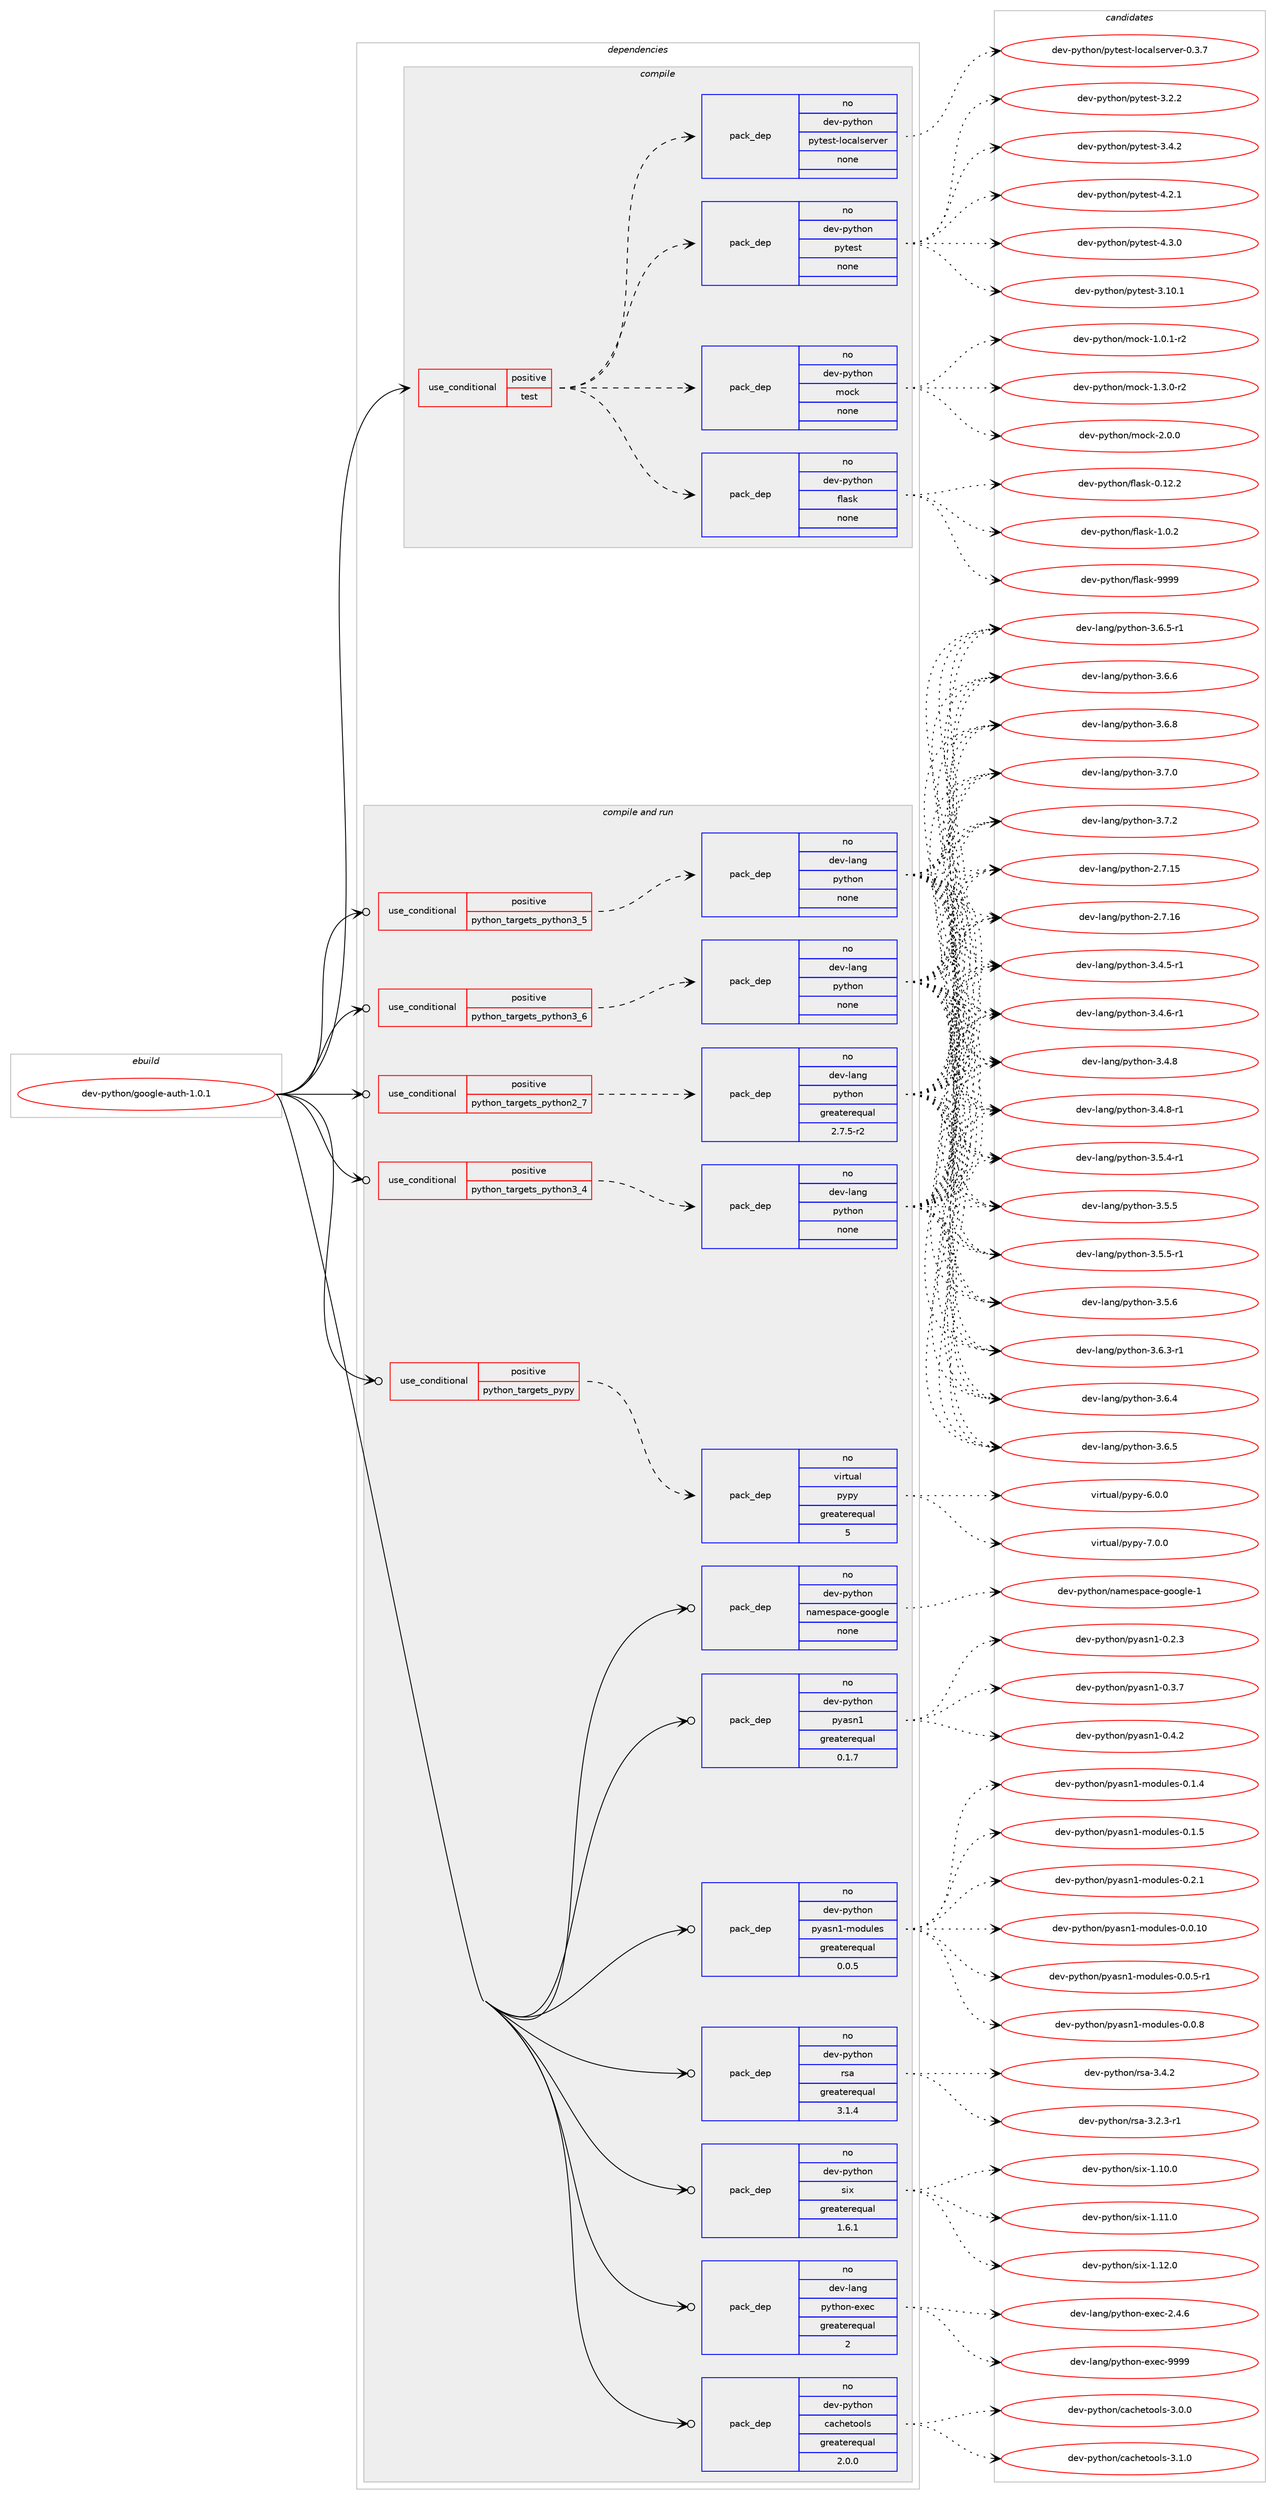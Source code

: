 digraph prolog {

# *************
# Graph options
# *************

newrank=true;
concentrate=true;
compound=true;
graph [rankdir=LR,fontname=Helvetica,fontsize=10,ranksep=1.5];#, ranksep=2.5, nodesep=0.2];
edge  [arrowhead=vee];
node  [fontname=Helvetica,fontsize=10];

# **********
# The ebuild
# **********

subgraph cluster_leftcol {
color=gray;
rank=same;
label=<<i>ebuild</i>>;
id [label="dev-python/google-auth-1.0.1", color=red, width=4, href="../dev-python/google-auth-1.0.1.svg"];
}

# ****************
# The dependencies
# ****************

subgraph cluster_midcol {
color=gray;
label=<<i>dependencies</i>>;
subgraph cluster_compile {
fillcolor="#eeeeee";
style=filled;
label=<<i>compile</i>>;
subgraph cond375078 {
dependency1411713 [label=<<TABLE BORDER="0" CELLBORDER="1" CELLSPACING="0" CELLPADDING="4"><TR><TD ROWSPAN="3" CELLPADDING="10">use_conditional</TD></TR><TR><TD>positive</TD></TR><TR><TD>test</TD></TR></TABLE>>, shape=none, color=red];
subgraph pack1013369 {
dependency1411714 [label=<<TABLE BORDER="0" CELLBORDER="1" CELLSPACING="0" CELLPADDING="4" WIDTH="220"><TR><TD ROWSPAN="6" CELLPADDING="30">pack_dep</TD></TR><TR><TD WIDTH="110">no</TD></TR><TR><TD>dev-python</TD></TR><TR><TD>flask</TD></TR><TR><TD>none</TD></TR><TR><TD></TD></TR></TABLE>>, shape=none, color=blue];
}
dependency1411713:e -> dependency1411714:w [weight=20,style="dashed",arrowhead="vee"];
subgraph pack1013370 {
dependency1411715 [label=<<TABLE BORDER="0" CELLBORDER="1" CELLSPACING="0" CELLPADDING="4" WIDTH="220"><TR><TD ROWSPAN="6" CELLPADDING="30">pack_dep</TD></TR><TR><TD WIDTH="110">no</TD></TR><TR><TD>dev-python</TD></TR><TR><TD>mock</TD></TR><TR><TD>none</TD></TR><TR><TD></TD></TR></TABLE>>, shape=none, color=blue];
}
dependency1411713:e -> dependency1411715:w [weight=20,style="dashed",arrowhead="vee"];
subgraph pack1013371 {
dependency1411716 [label=<<TABLE BORDER="0" CELLBORDER="1" CELLSPACING="0" CELLPADDING="4" WIDTH="220"><TR><TD ROWSPAN="6" CELLPADDING="30">pack_dep</TD></TR><TR><TD WIDTH="110">no</TD></TR><TR><TD>dev-python</TD></TR><TR><TD>pytest</TD></TR><TR><TD>none</TD></TR><TR><TD></TD></TR></TABLE>>, shape=none, color=blue];
}
dependency1411713:e -> dependency1411716:w [weight=20,style="dashed",arrowhead="vee"];
subgraph pack1013372 {
dependency1411717 [label=<<TABLE BORDER="0" CELLBORDER="1" CELLSPACING="0" CELLPADDING="4" WIDTH="220"><TR><TD ROWSPAN="6" CELLPADDING="30">pack_dep</TD></TR><TR><TD WIDTH="110">no</TD></TR><TR><TD>dev-python</TD></TR><TR><TD>pytest-localserver</TD></TR><TR><TD>none</TD></TR><TR><TD></TD></TR></TABLE>>, shape=none, color=blue];
}
dependency1411713:e -> dependency1411717:w [weight=20,style="dashed",arrowhead="vee"];
}
id:e -> dependency1411713:w [weight=20,style="solid",arrowhead="vee"];
}
subgraph cluster_compileandrun {
fillcolor="#eeeeee";
style=filled;
label=<<i>compile and run</i>>;
subgraph cond375079 {
dependency1411718 [label=<<TABLE BORDER="0" CELLBORDER="1" CELLSPACING="0" CELLPADDING="4"><TR><TD ROWSPAN="3" CELLPADDING="10">use_conditional</TD></TR><TR><TD>positive</TD></TR><TR><TD>python_targets_pypy</TD></TR></TABLE>>, shape=none, color=red];
subgraph pack1013373 {
dependency1411719 [label=<<TABLE BORDER="0" CELLBORDER="1" CELLSPACING="0" CELLPADDING="4" WIDTH="220"><TR><TD ROWSPAN="6" CELLPADDING="30">pack_dep</TD></TR><TR><TD WIDTH="110">no</TD></TR><TR><TD>virtual</TD></TR><TR><TD>pypy</TD></TR><TR><TD>greaterequal</TD></TR><TR><TD>5</TD></TR></TABLE>>, shape=none, color=blue];
}
dependency1411718:e -> dependency1411719:w [weight=20,style="dashed",arrowhead="vee"];
}
id:e -> dependency1411718:w [weight=20,style="solid",arrowhead="odotvee"];
subgraph cond375080 {
dependency1411720 [label=<<TABLE BORDER="0" CELLBORDER="1" CELLSPACING="0" CELLPADDING="4"><TR><TD ROWSPAN="3" CELLPADDING="10">use_conditional</TD></TR><TR><TD>positive</TD></TR><TR><TD>python_targets_python2_7</TD></TR></TABLE>>, shape=none, color=red];
subgraph pack1013374 {
dependency1411721 [label=<<TABLE BORDER="0" CELLBORDER="1" CELLSPACING="0" CELLPADDING="4" WIDTH="220"><TR><TD ROWSPAN="6" CELLPADDING="30">pack_dep</TD></TR><TR><TD WIDTH="110">no</TD></TR><TR><TD>dev-lang</TD></TR><TR><TD>python</TD></TR><TR><TD>greaterequal</TD></TR><TR><TD>2.7.5-r2</TD></TR></TABLE>>, shape=none, color=blue];
}
dependency1411720:e -> dependency1411721:w [weight=20,style="dashed",arrowhead="vee"];
}
id:e -> dependency1411720:w [weight=20,style="solid",arrowhead="odotvee"];
subgraph cond375081 {
dependency1411722 [label=<<TABLE BORDER="0" CELLBORDER="1" CELLSPACING="0" CELLPADDING="4"><TR><TD ROWSPAN="3" CELLPADDING="10">use_conditional</TD></TR><TR><TD>positive</TD></TR><TR><TD>python_targets_python3_4</TD></TR></TABLE>>, shape=none, color=red];
subgraph pack1013375 {
dependency1411723 [label=<<TABLE BORDER="0" CELLBORDER="1" CELLSPACING="0" CELLPADDING="4" WIDTH="220"><TR><TD ROWSPAN="6" CELLPADDING="30">pack_dep</TD></TR><TR><TD WIDTH="110">no</TD></TR><TR><TD>dev-lang</TD></TR><TR><TD>python</TD></TR><TR><TD>none</TD></TR><TR><TD></TD></TR></TABLE>>, shape=none, color=blue];
}
dependency1411722:e -> dependency1411723:w [weight=20,style="dashed",arrowhead="vee"];
}
id:e -> dependency1411722:w [weight=20,style="solid",arrowhead="odotvee"];
subgraph cond375082 {
dependency1411724 [label=<<TABLE BORDER="0" CELLBORDER="1" CELLSPACING="0" CELLPADDING="4"><TR><TD ROWSPAN="3" CELLPADDING="10">use_conditional</TD></TR><TR><TD>positive</TD></TR><TR><TD>python_targets_python3_5</TD></TR></TABLE>>, shape=none, color=red];
subgraph pack1013376 {
dependency1411725 [label=<<TABLE BORDER="0" CELLBORDER="1" CELLSPACING="0" CELLPADDING="4" WIDTH="220"><TR><TD ROWSPAN="6" CELLPADDING="30">pack_dep</TD></TR><TR><TD WIDTH="110">no</TD></TR><TR><TD>dev-lang</TD></TR><TR><TD>python</TD></TR><TR><TD>none</TD></TR><TR><TD></TD></TR></TABLE>>, shape=none, color=blue];
}
dependency1411724:e -> dependency1411725:w [weight=20,style="dashed",arrowhead="vee"];
}
id:e -> dependency1411724:w [weight=20,style="solid",arrowhead="odotvee"];
subgraph cond375083 {
dependency1411726 [label=<<TABLE BORDER="0" CELLBORDER="1" CELLSPACING="0" CELLPADDING="4"><TR><TD ROWSPAN="3" CELLPADDING="10">use_conditional</TD></TR><TR><TD>positive</TD></TR><TR><TD>python_targets_python3_6</TD></TR></TABLE>>, shape=none, color=red];
subgraph pack1013377 {
dependency1411727 [label=<<TABLE BORDER="0" CELLBORDER="1" CELLSPACING="0" CELLPADDING="4" WIDTH="220"><TR><TD ROWSPAN="6" CELLPADDING="30">pack_dep</TD></TR><TR><TD WIDTH="110">no</TD></TR><TR><TD>dev-lang</TD></TR><TR><TD>python</TD></TR><TR><TD>none</TD></TR><TR><TD></TD></TR></TABLE>>, shape=none, color=blue];
}
dependency1411726:e -> dependency1411727:w [weight=20,style="dashed",arrowhead="vee"];
}
id:e -> dependency1411726:w [weight=20,style="solid",arrowhead="odotvee"];
subgraph pack1013378 {
dependency1411728 [label=<<TABLE BORDER="0" CELLBORDER="1" CELLSPACING="0" CELLPADDING="4" WIDTH="220"><TR><TD ROWSPAN="6" CELLPADDING="30">pack_dep</TD></TR><TR><TD WIDTH="110">no</TD></TR><TR><TD>dev-lang</TD></TR><TR><TD>python-exec</TD></TR><TR><TD>greaterequal</TD></TR><TR><TD>2</TD></TR></TABLE>>, shape=none, color=blue];
}
id:e -> dependency1411728:w [weight=20,style="solid",arrowhead="odotvee"];
subgraph pack1013379 {
dependency1411729 [label=<<TABLE BORDER="0" CELLBORDER="1" CELLSPACING="0" CELLPADDING="4" WIDTH="220"><TR><TD ROWSPAN="6" CELLPADDING="30">pack_dep</TD></TR><TR><TD WIDTH="110">no</TD></TR><TR><TD>dev-python</TD></TR><TR><TD>cachetools</TD></TR><TR><TD>greaterequal</TD></TR><TR><TD>2.0.0</TD></TR></TABLE>>, shape=none, color=blue];
}
id:e -> dependency1411729:w [weight=20,style="solid",arrowhead="odotvee"];
subgraph pack1013380 {
dependency1411730 [label=<<TABLE BORDER="0" CELLBORDER="1" CELLSPACING="0" CELLPADDING="4" WIDTH="220"><TR><TD ROWSPAN="6" CELLPADDING="30">pack_dep</TD></TR><TR><TD WIDTH="110">no</TD></TR><TR><TD>dev-python</TD></TR><TR><TD>namespace-google</TD></TR><TR><TD>none</TD></TR><TR><TD></TD></TR></TABLE>>, shape=none, color=blue];
}
id:e -> dependency1411730:w [weight=20,style="solid",arrowhead="odotvee"];
subgraph pack1013381 {
dependency1411731 [label=<<TABLE BORDER="0" CELLBORDER="1" CELLSPACING="0" CELLPADDING="4" WIDTH="220"><TR><TD ROWSPAN="6" CELLPADDING="30">pack_dep</TD></TR><TR><TD WIDTH="110">no</TD></TR><TR><TD>dev-python</TD></TR><TR><TD>pyasn1</TD></TR><TR><TD>greaterequal</TD></TR><TR><TD>0.1.7</TD></TR></TABLE>>, shape=none, color=blue];
}
id:e -> dependency1411731:w [weight=20,style="solid",arrowhead="odotvee"];
subgraph pack1013382 {
dependency1411732 [label=<<TABLE BORDER="0" CELLBORDER="1" CELLSPACING="0" CELLPADDING="4" WIDTH="220"><TR><TD ROWSPAN="6" CELLPADDING="30">pack_dep</TD></TR><TR><TD WIDTH="110">no</TD></TR><TR><TD>dev-python</TD></TR><TR><TD>pyasn1-modules</TD></TR><TR><TD>greaterequal</TD></TR><TR><TD>0.0.5</TD></TR></TABLE>>, shape=none, color=blue];
}
id:e -> dependency1411732:w [weight=20,style="solid",arrowhead="odotvee"];
subgraph pack1013383 {
dependency1411733 [label=<<TABLE BORDER="0" CELLBORDER="1" CELLSPACING="0" CELLPADDING="4" WIDTH="220"><TR><TD ROWSPAN="6" CELLPADDING="30">pack_dep</TD></TR><TR><TD WIDTH="110">no</TD></TR><TR><TD>dev-python</TD></TR><TR><TD>rsa</TD></TR><TR><TD>greaterequal</TD></TR><TR><TD>3.1.4</TD></TR></TABLE>>, shape=none, color=blue];
}
id:e -> dependency1411733:w [weight=20,style="solid",arrowhead="odotvee"];
subgraph pack1013384 {
dependency1411734 [label=<<TABLE BORDER="0" CELLBORDER="1" CELLSPACING="0" CELLPADDING="4" WIDTH="220"><TR><TD ROWSPAN="6" CELLPADDING="30">pack_dep</TD></TR><TR><TD WIDTH="110">no</TD></TR><TR><TD>dev-python</TD></TR><TR><TD>six</TD></TR><TR><TD>greaterequal</TD></TR><TR><TD>1.6.1</TD></TR></TABLE>>, shape=none, color=blue];
}
id:e -> dependency1411734:w [weight=20,style="solid",arrowhead="odotvee"];
}
subgraph cluster_run {
fillcolor="#eeeeee";
style=filled;
label=<<i>run</i>>;
}
}

# **************
# The candidates
# **************

subgraph cluster_choices {
rank=same;
color=gray;
label=<<i>candidates</i>>;

subgraph choice1013369 {
color=black;
nodesep=1;
choice10010111845112121116104111110471021089711510745484649504650 [label="dev-python/flask-0.12.2", color=red, width=4,href="../dev-python/flask-0.12.2.svg"];
choice100101118451121211161041111104710210897115107454946484650 [label="dev-python/flask-1.0.2", color=red, width=4,href="../dev-python/flask-1.0.2.svg"];
choice1001011184511212111610411111047102108971151074557575757 [label="dev-python/flask-9999", color=red, width=4,href="../dev-python/flask-9999.svg"];
dependency1411714:e -> choice10010111845112121116104111110471021089711510745484649504650:w [style=dotted,weight="100"];
dependency1411714:e -> choice100101118451121211161041111104710210897115107454946484650:w [style=dotted,weight="100"];
dependency1411714:e -> choice1001011184511212111610411111047102108971151074557575757:w [style=dotted,weight="100"];
}
subgraph choice1013370 {
color=black;
nodesep=1;
choice1001011184511212111610411111047109111991074549464846494511450 [label="dev-python/mock-1.0.1-r2", color=red, width=4,href="../dev-python/mock-1.0.1-r2.svg"];
choice1001011184511212111610411111047109111991074549465146484511450 [label="dev-python/mock-1.3.0-r2", color=red, width=4,href="../dev-python/mock-1.3.0-r2.svg"];
choice100101118451121211161041111104710911199107455046484648 [label="dev-python/mock-2.0.0", color=red, width=4,href="../dev-python/mock-2.0.0.svg"];
dependency1411715:e -> choice1001011184511212111610411111047109111991074549464846494511450:w [style=dotted,weight="100"];
dependency1411715:e -> choice1001011184511212111610411111047109111991074549465146484511450:w [style=dotted,weight="100"];
dependency1411715:e -> choice100101118451121211161041111104710911199107455046484648:w [style=dotted,weight="100"];
}
subgraph choice1013371 {
color=black;
nodesep=1;
choice100101118451121211161041111104711212111610111511645514649484649 [label="dev-python/pytest-3.10.1", color=red, width=4,href="../dev-python/pytest-3.10.1.svg"];
choice1001011184511212111610411111047112121116101115116455146504650 [label="dev-python/pytest-3.2.2", color=red, width=4,href="../dev-python/pytest-3.2.2.svg"];
choice1001011184511212111610411111047112121116101115116455146524650 [label="dev-python/pytest-3.4.2", color=red, width=4,href="../dev-python/pytest-3.4.2.svg"];
choice1001011184511212111610411111047112121116101115116455246504649 [label="dev-python/pytest-4.2.1", color=red, width=4,href="../dev-python/pytest-4.2.1.svg"];
choice1001011184511212111610411111047112121116101115116455246514648 [label="dev-python/pytest-4.3.0", color=red, width=4,href="../dev-python/pytest-4.3.0.svg"];
dependency1411716:e -> choice100101118451121211161041111104711212111610111511645514649484649:w [style=dotted,weight="100"];
dependency1411716:e -> choice1001011184511212111610411111047112121116101115116455146504650:w [style=dotted,weight="100"];
dependency1411716:e -> choice1001011184511212111610411111047112121116101115116455146524650:w [style=dotted,weight="100"];
dependency1411716:e -> choice1001011184511212111610411111047112121116101115116455246504649:w [style=dotted,weight="100"];
dependency1411716:e -> choice1001011184511212111610411111047112121116101115116455246514648:w [style=dotted,weight="100"];
}
subgraph choice1013372 {
color=black;
nodesep=1;
choice1001011184511212111610411111047112121116101115116451081119997108115101114118101114454846514655 [label="dev-python/pytest-localserver-0.3.7", color=red, width=4,href="../dev-python/pytest-localserver-0.3.7.svg"];
dependency1411717:e -> choice1001011184511212111610411111047112121116101115116451081119997108115101114118101114454846514655:w [style=dotted,weight="100"];
}
subgraph choice1013373 {
color=black;
nodesep=1;
choice1181051141161179710847112121112121455446484648 [label="virtual/pypy-6.0.0", color=red, width=4,href="../virtual/pypy-6.0.0.svg"];
choice1181051141161179710847112121112121455546484648 [label="virtual/pypy-7.0.0", color=red, width=4,href="../virtual/pypy-7.0.0.svg"];
dependency1411719:e -> choice1181051141161179710847112121112121455446484648:w [style=dotted,weight="100"];
dependency1411719:e -> choice1181051141161179710847112121112121455546484648:w [style=dotted,weight="100"];
}
subgraph choice1013374 {
color=black;
nodesep=1;
choice10010111845108971101034711212111610411111045504655464953 [label="dev-lang/python-2.7.15", color=red, width=4,href="../dev-lang/python-2.7.15.svg"];
choice10010111845108971101034711212111610411111045504655464954 [label="dev-lang/python-2.7.16", color=red, width=4,href="../dev-lang/python-2.7.16.svg"];
choice1001011184510897110103471121211161041111104551465246534511449 [label="dev-lang/python-3.4.5-r1", color=red, width=4,href="../dev-lang/python-3.4.5-r1.svg"];
choice1001011184510897110103471121211161041111104551465246544511449 [label="dev-lang/python-3.4.6-r1", color=red, width=4,href="../dev-lang/python-3.4.6-r1.svg"];
choice100101118451089711010347112121116104111110455146524656 [label="dev-lang/python-3.4.8", color=red, width=4,href="../dev-lang/python-3.4.8.svg"];
choice1001011184510897110103471121211161041111104551465246564511449 [label="dev-lang/python-3.4.8-r1", color=red, width=4,href="../dev-lang/python-3.4.8-r1.svg"];
choice1001011184510897110103471121211161041111104551465346524511449 [label="dev-lang/python-3.5.4-r1", color=red, width=4,href="../dev-lang/python-3.5.4-r1.svg"];
choice100101118451089711010347112121116104111110455146534653 [label="dev-lang/python-3.5.5", color=red, width=4,href="../dev-lang/python-3.5.5.svg"];
choice1001011184510897110103471121211161041111104551465346534511449 [label="dev-lang/python-3.5.5-r1", color=red, width=4,href="../dev-lang/python-3.5.5-r1.svg"];
choice100101118451089711010347112121116104111110455146534654 [label="dev-lang/python-3.5.6", color=red, width=4,href="../dev-lang/python-3.5.6.svg"];
choice1001011184510897110103471121211161041111104551465446514511449 [label="dev-lang/python-3.6.3-r1", color=red, width=4,href="../dev-lang/python-3.6.3-r1.svg"];
choice100101118451089711010347112121116104111110455146544652 [label="dev-lang/python-3.6.4", color=red, width=4,href="../dev-lang/python-3.6.4.svg"];
choice100101118451089711010347112121116104111110455146544653 [label="dev-lang/python-3.6.5", color=red, width=4,href="../dev-lang/python-3.6.5.svg"];
choice1001011184510897110103471121211161041111104551465446534511449 [label="dev-lang/python-3.6.5-r1", color=red, width=4,href="../dev-lang/python-3.6.5-r1.svg"];
choice100101118451089711010347112121116104111110455146544654 [label="dev-lang/python-3.6.6", color=red, width=4,href="../dev-lang/python-3.6.6.svg"];
choice100101118451089711010347112121116104111110455146544656 [label="dev-lang/python-3.6.8", color=red, width=4,href="../dev-lang/python-3.6.8.svg"];
choice100101118451089711010347112121116104111110455146554648 [label="dev-lang/python-3.7.0", color=red, width=4,href="../dev-lang/python-3.7.0.svg"];
choice100101118451089711010347112121116104111110455146554650 [label="dev-lang/python-3.7.2", color=red, width=4,href="../dev-lang/python-3.7.2.svg"];
dependency1411721:e -> choice10010111845108971101034711212111610411111045504655464953:w [style=dotted,weight="100"];
dependency1411721:e -> choice10010111845108971101034711212111610411111045504655464954:w [style=dotted,weight="100"];
dependency1411721:e -> choice1001011184510897110103471121211161041111104551465246534511449:w [style=dotted,weight="100"];
dependency1411721:e -> choice1001011184510897110103471121211161041111104551465246544511449:w [style=dotted,weight="100"];
dependency1411721:e -> choice100101118451089711010347112121116104111110455146524656:w [style=dotted,weight="100"];
dependency1411721:e -> choice1001011184510897110103471121211161041111104551465246564511449:w [style=dotted,weight="100"];
dependency1411721:e -> choice1001011184510897110103471121211161041111104551465346524511449:w [style=dotted,weight="100"];
dependency1411721:e -> choice100101118451089711010347112121116104111110455146534653:w [style=dotted,weight="100"];
dependency1411721:e -> choice1001011184510897110103471121211161041111104551465346534511449:w [style=dotted,weight="100"];
dependency1411721:e -> choice100101118451089711010347112121116104111110455146534654:w [style=dotted,weight="100"];
dependency1411721:e -> choice1001011184510897110103471121211161041111104551465446514511449:w [style=dotted,weight="100"];
dependency1411721:e -> choice100101118451089711010347112121116104111110455146544652:w [style=dotted,weight="100"];
dependency1411721:e -> choice100101118451089711010347112121116104111110455146544653:w [style=dotted,weight="100"];
dependency1411721:e -> choice1001011184510897110103471121211161041111104551465446534511449:w [style=dotted,weight="100"];
dependency1411721:e -> choice100101118451089711010347112121116104111110455146544654:w [style=dotted,weight="100"];
dependency1411721:e -> choice100101118451089711010347112121116104111110455146544656:w [style=dotted,weight="100"];
dependency1411721:e -> choice100101118451089711010347112121116104111110455146554648:w [style=dotted,weight="100"];
dependency1411721:e -> choice100101118451089711010347112121116104111110455146554650:w [style=dotted,weight="100"];
}
subgraph choice1013375 {
color=black;
nodesep=1;
choice10010111845108971101034711212111610411111045504655464953 [label="dev-lang/python-2.7.15", color=red, width=4,href="../dev-lang/python-2.7.15.svg"];
choice10010111845108971101034711212111610411111045504655464954 [label="dev-lang/python-2.7.16", color=red, width=4,href="../dev-lang/python-2.7.16.svg"];
choice1001011184510897110103471121211161041111104551465246534511449 [label="dev-lang/python-3.4.5-r1", color=red, width=4,href="../dev-lang/python-3.4.5-r1.svg"];
choice1001011184510897110103471121211161041111104551465246544511449 [label="dev-lang/python-3.4.6-r1", color=red, width=4,href="../dev-lang/python-3.4.6-r1.svg"];
choice100101118451089711010347112121116104111110455146524656 [label="dev-lang/python-3.4.8", color=red, width=4,href="../dev-lang/python-3.4.8.svg"];
choice1001011184510897110103471121211161041111104551465246564511449 [label="dev-lang/python-3.4.8-r1", color=red, width=4,href="../dev-lang/python-3.4.8-r1.svg"];
choice1001011184510897110103471121211161041111104551465346524511449 [label="dev-lang/python-3.5.4-r1", color=red, width=4,href="../dev-lang/python-3.5.4-r1.svg"];
choice100101118451089711010347112121116104111110455146534653 [label="dev-lang/python-3.5.5", color=red, width=4,href="../dev-lang/python-3.5.5.svg"];
choice1001011184510897110103471121211161041111104551465346534511449 [label="dev-lang/python-3.5.5-r1", color=red, width=4,href="../dev-lang/python-3.5.5-r1.svg"];
choice100101118451089711010347112121116104111110455146534654 [label="dev-lang/python-3.5.6", color=red, width=4,href="../dev-lang/python-3.5.6.svg"];
choice1001011184510897110103471121211161041111104551465446514511449 [label="dev-lang/python-3.6.3-r1", color=red, width=4,href="../dev-lang/python-3.6.3-r1.svg"];
choice100101118451089711010347112121116104111110455146544652 [label="dev-lang/python-3.6.4", color=red, width=4,href="../dev-lang/python-3.6.4.svg"];
choice100101118451089711010347112121116104111110455146544653 [label="dev-lang/python-3.6.5", color=red, width=4,href="../dev-lang/python-3.6.5.svg"];
choice1001011184510897110103471121211161041111104551465446534511449 [label="dev-lang/python-3.6.5-r1", color=red, width=4,href="../dev-lang/python-3.6.5-r1.svg"];
choice100101118451089711010347112121116104111110455146544654 [label="dev-lang/python-3.6.6", color=red, width=4,href="../dev-lang/python-3.6.6.svg"];
choice100101118451089711010347112121116104111110455146544656 [label="dev-lang/python-3.6.8", color=red, width=4,href="../dev-lang/python-3.6.8.svg"];
choice100101118451089711010347112121116104111110455146554648 [label="dev-lang/python-3.7.0", color=red, width=4,href="../dev-lang/python-3.7.0.svg"];
choice100101118451089711010347112121116104111110455146554650 [label="dev-lang/python-3.7.2", color=red, width=4,href="../dev-lang/python-3.7.2.svg"];
dependency1411723:e -> choice10010111845108971101034711212111610411111045504655464953:w [style=dotted,weight="100"];
dependency1411723:e -> choice10010111845108971101034711212111610411111045504655464954:w [style=dotted,weight="100"];
dependency1411723:e -> choice1001011184510897110103471121211161041111104551465246534511449:w [style=dotted,weight="100"];
dependency1411723:e -> choice1001011184510897110103471121211161041111104551465246544511449:w [style=dotted,weight="100"];
dependency1411723:e -> choice100101118451089711010347112121116104111110455146524656:w [style=dotted,weight="100"];
dependency1411723:e -> choice1001011184510897110103471121211161041111104551465246564511449:w [style=dotted,weight="100"];
dependency1411723:e -> choice1001011184510897110103471121211161041111104551465346524511449:w [style=dotted,weight="100"];
dependency1411723:e -> choice100101118451089711010347112121116104111110455146534653:w [style=dotted,weight="100"];
dependency1411723:e -> choice1001011184510897110103471121211161041111104551465346534511449:w [style=dotted,weight="100"];
dependency1411723:e -> choice100101118451089711010347112121116104111110455146534654:w [style=dotted,weight="100"];
dependency1411723:e -> choice1001011184510897110103471121211161041111104551465446514511449:w [style=dotted,weight="100"];
dependency1411723:e -> choice100101118451089711010347112121116104111110455146544652:w [style=dotted,weight="100"];
dependency1411723:e -> choice100101118451089711010347112121116104111110455146544653:w [style=dotted,weight="100"];
dependency1411723:e -> choice1001011184510897110103471121211161041111104551465446534511449:w [style=dotted,weight="100"];
dependency1411723:e -> choice100101118451089711010347112121116104111110455146544654:w [style=dotted,weight="100"];
dependency1411723:e -> choice100101118451089711010347112121116104111110455146544656:w [style=dotted,weight="100"];
dependency1411723:e -> choice100101118451089711010347112121116104111110455146554648:w [style=dotted,weight="100"];
dependency1411723:e -> choice100101118451089711010347112121116104111110455146554650:w [style=dotted,weight="100"];
}
subgraph choice1013376 {
color=black;
nodesep=1;
choice10010111845108971101034711212111610411111045504655464953 [label="dev-lang/python-2.7.15", color=red, width=4,href="../dev-lang/python-2.7.15.svg"];
choice10010111845108971101034711212111610411111045504655464954 [label="dev-lang/python-2.7.16", color=red, width=4,href="../dev-lang/python-2.7.16.svg"];
choice1001011184510897110103471121211161041111104551465246534511449 [label="dev-lang/python-3.4.5-r1", color=red, width=4,href="../dev-lang/python-3.4.5-r1.svg"];
choice1001011184510897110103471121211161041111104551465246544511449 [label="dev-lang/python-3.4.6-r1", color=red, width=4,href="../dev-lang/python-3.4.6-r1.svg"];
choice100101118451089711010347112121116104111110455146524656 [label="dev-lang/python-3.4.8", color=red, width=4,href="../dev-lang/python-3.4.8.svg"];
choice1001011184510897110103471121211161041111104551465246564511449 [label="dev-lang/python-3.4.8-r1", color=red, width=4,href="../dev-lang/python-3.4.8-r1.svg"];
choice1001011184510897110103471121211161041111104551465346524511449 [label="dev-lang/python-3.5.4-r1", color=red, width=4,href="../dev-lang/python-3.5.4-r1.svg"];
choice100101118451089711010347112121116104111110455146534653 [label="dev-lang/python-3.5.5", color=red, width=4,href="../dev-lang/python-3.5.5.svg"];
choice1001011184510897110103471121211161041111104551465346534511449 [label="dev-lang/python-3.5.5-r1", color=red, width=4,href="../dev-lang/python-3.5.5-r1.svg"];
choice100101118451089711010347112121116104111110455146534654 [label="dev-lang/python-3.5.6", color=red, width=4,href="../dev-lang/python-3.5.6.svg"];
choice1001011184510897110103471121211161041111104551465446514511449 [label="dev-lang/python-3.6.3-r1", color=red, width=4,href="../dev-lang/python-3.6.3-r1.svg"];
choice100101118451089711010347112121116104111110455146544652 [label="dev-lang/python-3.6.4", color=red, width=4,href="../dev-lang/python-3.6.4.svg"];
choice100101118451089711010347112121116104111110455146544653 [label="dev-lang/python-3.6.5", color=red, width=4,href="../dev-lang/python-3.6.5.svg"];
choice1001011184510897110103471121211161041111104551465446534511449 [label="dev-lang/python-3.6.5-r1", color=red, width=4,href="../dev-lang/python-3.6.5-r1.svg"];
choice100101118451089711010347112121116104111110455146544654 [label="dev-lang/python-3.6.6", color=red, width=4,href="../dev-lang/python-3.6.6.svg"];
choice100101118451089711010347112121116104111110455146544656 [label="dev-lang/python-3.6.8", color=red, width=4,href="../dev-lang/python-3.6.8.svg"];
choice100101118451089711010347112121116104111110455146554648 [label="dev-lang/python-3.7.0", color=red, width=4,href="../dev-lang/python-3.7.0.svg"];
choice100101118451089711010347112121116104111110455146554650 [label="dev-lang/python-3.7.2", color=red, width=4,href="../dev-lang/python-3.7.2.svg"];
dependency1411725:e -> choice10010111845108971101034711212111610411111045504655464953:w [style=dotted,weight="100"];
dependency1411725:e -> choice10010111845108971101034711212111610411111045504655464954:w [style=dotted,weight="100"];
dependency1411725:e -> choice1001011184510897110103471121211161041111104551465246534511449:w [style=dotted,weight="100"];
dependency1411725:e -> choice1001011184510897110103471121211161041111104551465246544511449:w [style=dotted,weight="100"];
dependency1411725:e -> choice100101118451089711010347112121116104111110455146524656:w [style=dotted,weight="100"];
dependency1411725:e -> choice1001011184510897110103471121211161041111104551465246564511449:w [style=dotted,weight="100"];
dependency1411725:e -> choice1001011184510897110103471121211161041111104551465346524511449:w [style=dotted,weight="100"];
dependency1411725:e -> choice100101118451089711010347112121116104111110455146534653:w [style=dotted,weight="100"];
dependency1411725:e -> choice1001011184510897110103471121211161041111104551465346534511449:w [style=dotted,weight="100"];
dependency1411725:e -> choice100101118451089711010347112121116104111110455146534654:w [style=dotted,weight="100"];
dependency1411725:e -> choice1001011184510897110103471121211161041111104551465446514511449:w [style=dotted,weight="100"];
dependency1411725:e -> choice100101118451089711010347112121116104111110455146544652:w [style=dotted,weight="100"];
dependency1411725:e -> choice100101118451089711010347112121116104111110455146544653:w [style=dotted,weight="100"];
dependency1411725:e -> choice1001011184510897110103471121211161041111104551465446534511449:w [style=dotted,weight="100"];
dependency1411725:e -> choice100101118451089711010347112121116104111110455146544654:w [style=dotted,weight="100"];
dependency1411725:e -> choice100101118451089711010347112121116104111110455146544656:w [style=dotted,weight="100"];
dependency1411725:e -> choice100101118451089711010347112121116104111110455146554648:w [style=dotted,weight="100"];
dependency1411725:e -> choice100101118451089711010347112121116104111110455146554650:w [style=dotted,weight="100"];
}
subgraph choice1013377 {
color=black;
nodesep=1;
choice10010111845108971101034711212111610411111045504655464953 [label="dev-lang/python-2.7.15", color=red, width=4,href="../dev-lang/python-2.7.15.svg"];
choice10010111845108971101034711212111610411111045504655464954 [label="dev-lang/python-2.7.16", color=red, width=4,href="../dev-lang/python-2.7.16.svg"];
choice1001011184510897110103471121211161041111104551465246534511449 [label="dev-lang/python-3.4.5-r1", color=red, width=4,href="../dev-lang/python-3.4.5-r1.svg"];
choice1001011184510897110103471121211161041111104551465246544511449 [label="dev-lang/python-3.4.6-r1", color=red, width=4,href="../dev-lang/python-3.4.6-r1.svg"];
choice100101118451089711010347112121116104111110455146524656 [label="dev-lang/python-3.4.8", color=red, width=4,href="../dev-lang/python-3.4.8.svg"];
choice1001011184510897110103471121211161041111104551465246564511449 [label="dev-lang/python-3.4.8-r1", color=red, width=4,href="../dev-lang/python-3.4.8-r1.svg"];
choice1001011184510897110103471121211161041111104551465346524511449 [label="dev-lang/python-3.5.4-r1", color=red, width=4,href="../dev-lang/python-3.5.4-r1.svg"];
choice100101118451089711010347112121116104111110455146534653 [label="dev-lang/python-3.5.5", color=red, width=4,href="../dev-lang/python-3.5.5.svg"];
choice1001011184510897110103471121211161041111104551465346534511449 [label="dev-lang/python-3.5.5-r1", color=red, width=4,href="../dev-lang/python-3.5.5-r1.svg"];
choice100101118451089711010347112121116104111110455146534654 [label="dev-lang/python-3.5.6", color=red, width=4,href="../dev-lang/python-3.5.6.svg"];
choice1001011184510897110103471121211161041111104551465446514511449 [label="dev-lang/python-3.6.3-r1", color=red, width=4,href="../dev-lang/python-3.6.3-r1.svg"];
choice100101118451089711010347112121116104111110455146544652 [label="dev-lang/python-3.6.4", color=red, width=4,href="../dev-lang/python-3.6.4.svg"];
choice100101118451089711010347112121116104111110455146544653 [label="dev-lang/python-3.6.5", color=red, width=4,href="../dev-lang/python-3.6.5.svg"];
choice1001011184510897110103471121211161041111104551465446534511449 [label="dev-lang/python-3.6.5-r1", color=red, width=4,href="../dev-lang/python-3.6.5-r1.svg"];
choice100101118451089711010347112121116104111110455146544654 [label="dev-lang/python-3.6.6", color=red, width=4,href="../dev-lang/python-3.6.6.svg"];
choice100101118451089711010347112121116104111110455146544656 [label="dev-lang/python-3.6.8", color=red, width=4,href="../dev-lang/python-3.6.8.svg"];
choice100101118451089711010347112121116104111110455146554648 [label="dev-lang/python-3.7.0", color=red, width=4,href="../dev-lang/python-3.7.0.svg"];
choice100101118451089711010347112121116104111110455146554650 [label="dev-lang/python-3.7.2", color=red, width=4,href="../dev-lang/python-3.7.2.svg"];
dependency1411727:e -> choice10010111845108971101034711212111610411111045504655464953:w [style=dotted,weight="100"];
dependency1411727:e -> choice10010111845108971101034711212111610411111045504655464954:w [style=dotted,weight="100"];
dependency1411727:e -> choice1001011184510897110103471121211161041111104551465246534511449:w [style=dotted,weight="100"];
dependency1411727:e -> choice1001011184510897110103471121211161041111104551465246544511449:w [style=dotted,weight="100"];
dependency1411727:e -> choice100101118451089711010347112121116104111110455146524656:w [style=dotted,weight="100"];
dependency1411727:e -> choice1001011184510897110103471121211161041111104551465246564511449:w [style=dotted,weight="100"];
dependency1411727:e -> choice1001011184510897110103471121211161041111104551465346524511449:w [style=dotted,weight="100"];
dependency1411727:e -> choice100101118451089711010347112121116104111110455146534653:w [style=dotted,weight="100"];
dependency1411727:e -> choice1001011184510897110103471121211161041111104551465346534511449:w [style=dotted,weight="100"];
dependency1411727:e -> choice100101118451089711010347112121116104111110455146534654:w [style=dotted,weight="100"];
dependency1411727:e -> choice1001011184510897110103471121211161041111104551465446514511449:w [style=dotted,weight="100"];
dependency1411727:e -> choice100101118451089711010347112121116104111110455146544652:w [style=dotted,weight="100"];
dependency1411727:e -> choice100101118451089711010347112121116104111110455146544653:w [style=dotted,weight="100"];
dependency1411727:e -> choice1001011184510897110103471121211161041111104551465446534511449:w [style=dotted,weight="100"];
dependency1411727:e -> choice100101118451089711010347112121116104111110455146544654:w [style=dotted,weight="100"];
dependency1411727:e -> choice100101118451089711010347112121116104111110455146544656:w [style=dotted,weight="100"];
dependency1411727:e -> choice100101118451089711010347112121116104111110455146554648:w [style=dotted,weight="100"];
dependency1411727:e -> choice100101118451089711010347112121116104111110455146554650:w [style=dotted,weight="100"];
}
subgraph choice1013378 {
color=black;
nodesep=1;
choice1001011184510897110103471121211161041111104510112010199455046524654 [label="dev-lang/python-exec-2.4.6", color=red, width=4,href="../dev-lang/python-exec-2.4.6.svg"];
choice10010111845108971101034711212111610411111045101120101994557575757 [label="dev-lang/python-exec-9999", color=red, width=4,href="../dev-lang/python-exec-9999.svg"];
dependency1411728:e -> choice1001011184510897110103471121211161041111104510112010199455046524654:w [style=dotted,weight="100"];
dependency1411728:e -> choice10010111845108971101034711212111610411111045101120101994557575757:w [style=dotted,weight="100"];
}
subgraph choice1013379 {
color=black;
nodesep=1;
choice1001011184511212111610411111047999799104101116111111108115455146484648 [label="dev-python/cachetools-3.0.0", color=red, width=4,href="../dev-python/cachetools-3.0.0.svg"];
choice1001011184511212111610411111047999799104101116111111108115455146494648 [label="dev-python/cachetools-3.1.0", color=red, width=4,href="../dev-python/cachetools-3.1.0.svg"];
dependency1411729:e -> choice1001011184511212111610411111047999799104101116111111108115455146484648:w [style=dotted,weight="100"];
dependency1411729:e -> choice1001011184511212111610411111047999799104101116111111108115455146494648:w [style=dotted,weight="100"];
}
subgraph choice1013380 {
color=black;
nodesep=1;
choice1001011184511212111610411111047110971091011151129799101451031111111031081014549 [label="dev-python/namespace-google-1", color=red, width=4,href="../dev-python/namespace-google-1.svg"];
dependency1411730:e -> choice1001011184511212111610411111047110971091011151129799101451031111111031081014549:w [style=dotted,weight="100"];
}
subgraph choice1013381 {
color=black;
nodesep=1;
choice10010111845112121116104111110471121219711511049454846504651 [label="dev-python/pyasn1-0.2.3", color=red, width=4,href="../dev-python/pyasn1-0.2.3.svg"];
choice10010111845112121116104111110471121219711511049454846514655 [label="dev-python/pyasn1-0.3.7", color=red, width=4,href="../dev-python/pyasn1-0.3.7.svg"];
choice10010111845112121116104111110471121219711511049454846524650 [label="dev-python/pyasn1-0.4.2", color=red, width=4,href="../dev-python/pyasn1-0.4.2.svg"];
dependency1411731:e -> choice10010111845112121116104111110471121219711511049454846504651:w [style=dotted,weight="100"];
dependency1411731:e -> choice10010111845112121116104111110471121219711511049454846514655:w [style=dotted,weight="100"];
dependency1411731:e -> choice10010111845112121116104111110471121219711511049454846524650:w [style=dotted,weight="100"];
}
subgraph choice1013382 {
color=black;
nodesep=1;
choice100101118451121211161041111104711212197115110494510911110011710810111545484648464948 [label="dev-python/pyasn1-modules-0.0.10", color=red, width=4,href="../dev-python/pyasn1-modules-0.0.10.svg"];
choice10010111845112121116104111110471121219711511049451091111001171081011154548464846534511449 [label="dev-python/pyasn1-modules-0.0.5-r1", color=red, width=4,href="../dev-python/pyasn1-modules-0.0.5-r1.svg"];
choice1001011184511212111610411111047112121971151104945109111100117108101115454846484656 [label="dev-python/pyasn1-modules-0.0.8", color=red, width=4,href="../dev-python/pyasn1-modules-0.0.8.svg"];
choice1001011184511212111610411111047112121971151104945109111100117108101115454846494652 [label="dev-python/pyasn1-modules-0.1.4", color=red, width=4,href="../dev-python/pyasn1-modules-0.1.4.svg"];
choice1001011184511212111610411111047112121971151104945109111100117108101115454846494653 [label="dev-python/pyasn1-modules-0.1.5", color=red, width=4,href="../dev-python/pyasn1-modules-0.1.5.svg"];
choice1001011184511212111610411111047112121971151104945109111100117108101115454846504649 [label="dev-python/pyasn1-modules-0.2.1", color=red, width=4,href="../dev-python/pyasn1-modules-0.2.1.svg"];
dependency1411732:e -> choice100101118451121211161041111104711212197115110494510911110011710810111545484648464948:w [style=dotted,weight="100"];
dependency1411732:e -> choice10010111845112121116104111110471121219711511049451091111001171081011154548464846534511449:w [style=dotted,weight="100"];
dependency1411732:e -> choice1001011184511212111610411111047112121971151104945109111100117108101115454846484656:w [style=dotted,weight="100"];
dependency1411732:e -> choice1001011184511212111610411111047112121971151104945109111100117108101115454846494652:w [style=dotted,weight="100"];
dependency1411732:e -> choice1001011184511212111610411111047112121971151104945109111100117108101115454846494653:w [style=dotted,weight="100"];
dependency1411732:e -> choice1001011184511212111610411111047112121971151104945109111100117108101115454846504649:w [style=dotted,weight="100"];
}
subgraph choice1013383 {
color=black;
nodesep=1;
choice1001011184511212111610411111047114115974551465046514511449 [label="dev-python/rsa-3.2.3-r1", color=red, width=4,href="../dev-python/rsa-3.2.3-r1.svg"];
choice100101118451121211161041111104711411597455146524650 [label="dev-python/rsa-3.4.2", color=red, width=4,href="../dev-python/rsa-3.4.2.svg"];
dependency1411733:e -> choice1001011184511212111610411111047114115974551465046514511449:w [style=dotted,weight="100"];
dependency1411733:e -> choice100101118451121211161041111104711411597455146524650:w [style=dotted,weight="100"];
}
subgraph choice1013384 {
color=black;
nodesep=1;
choice100101118451121211161041111104711510512045494649484648 [label="dev-python/six-1.10.0", color=red, width=4,href="../dev-python/six-1.10.0.svg"];
choice100101118451121211161041111104711510512045494649494648 [label="dev-python/six-1.11.0", color=red, width=4,href="../dev-python/six-1.11.0.svg"];
choice100101118451121211161041111104711510512045494649504648 [label="dev-python/six-1.12.0", color=red, width=4,href="../dev-python/six-1.12.0.svg"];
dependency1411734:e -> choice100101118451121211161041111104711510512045494649484648:w [style=dotted,weight="100"];
dependency1411734:e -> choice100101118451121211161041111104711510512045494649494648:w [style=dotted,weight="100"];
dependency1411734:e -> choice100101118451121211161041111104711510512045494649504648:w [style=dotted,weight="100"];
}
}

}
